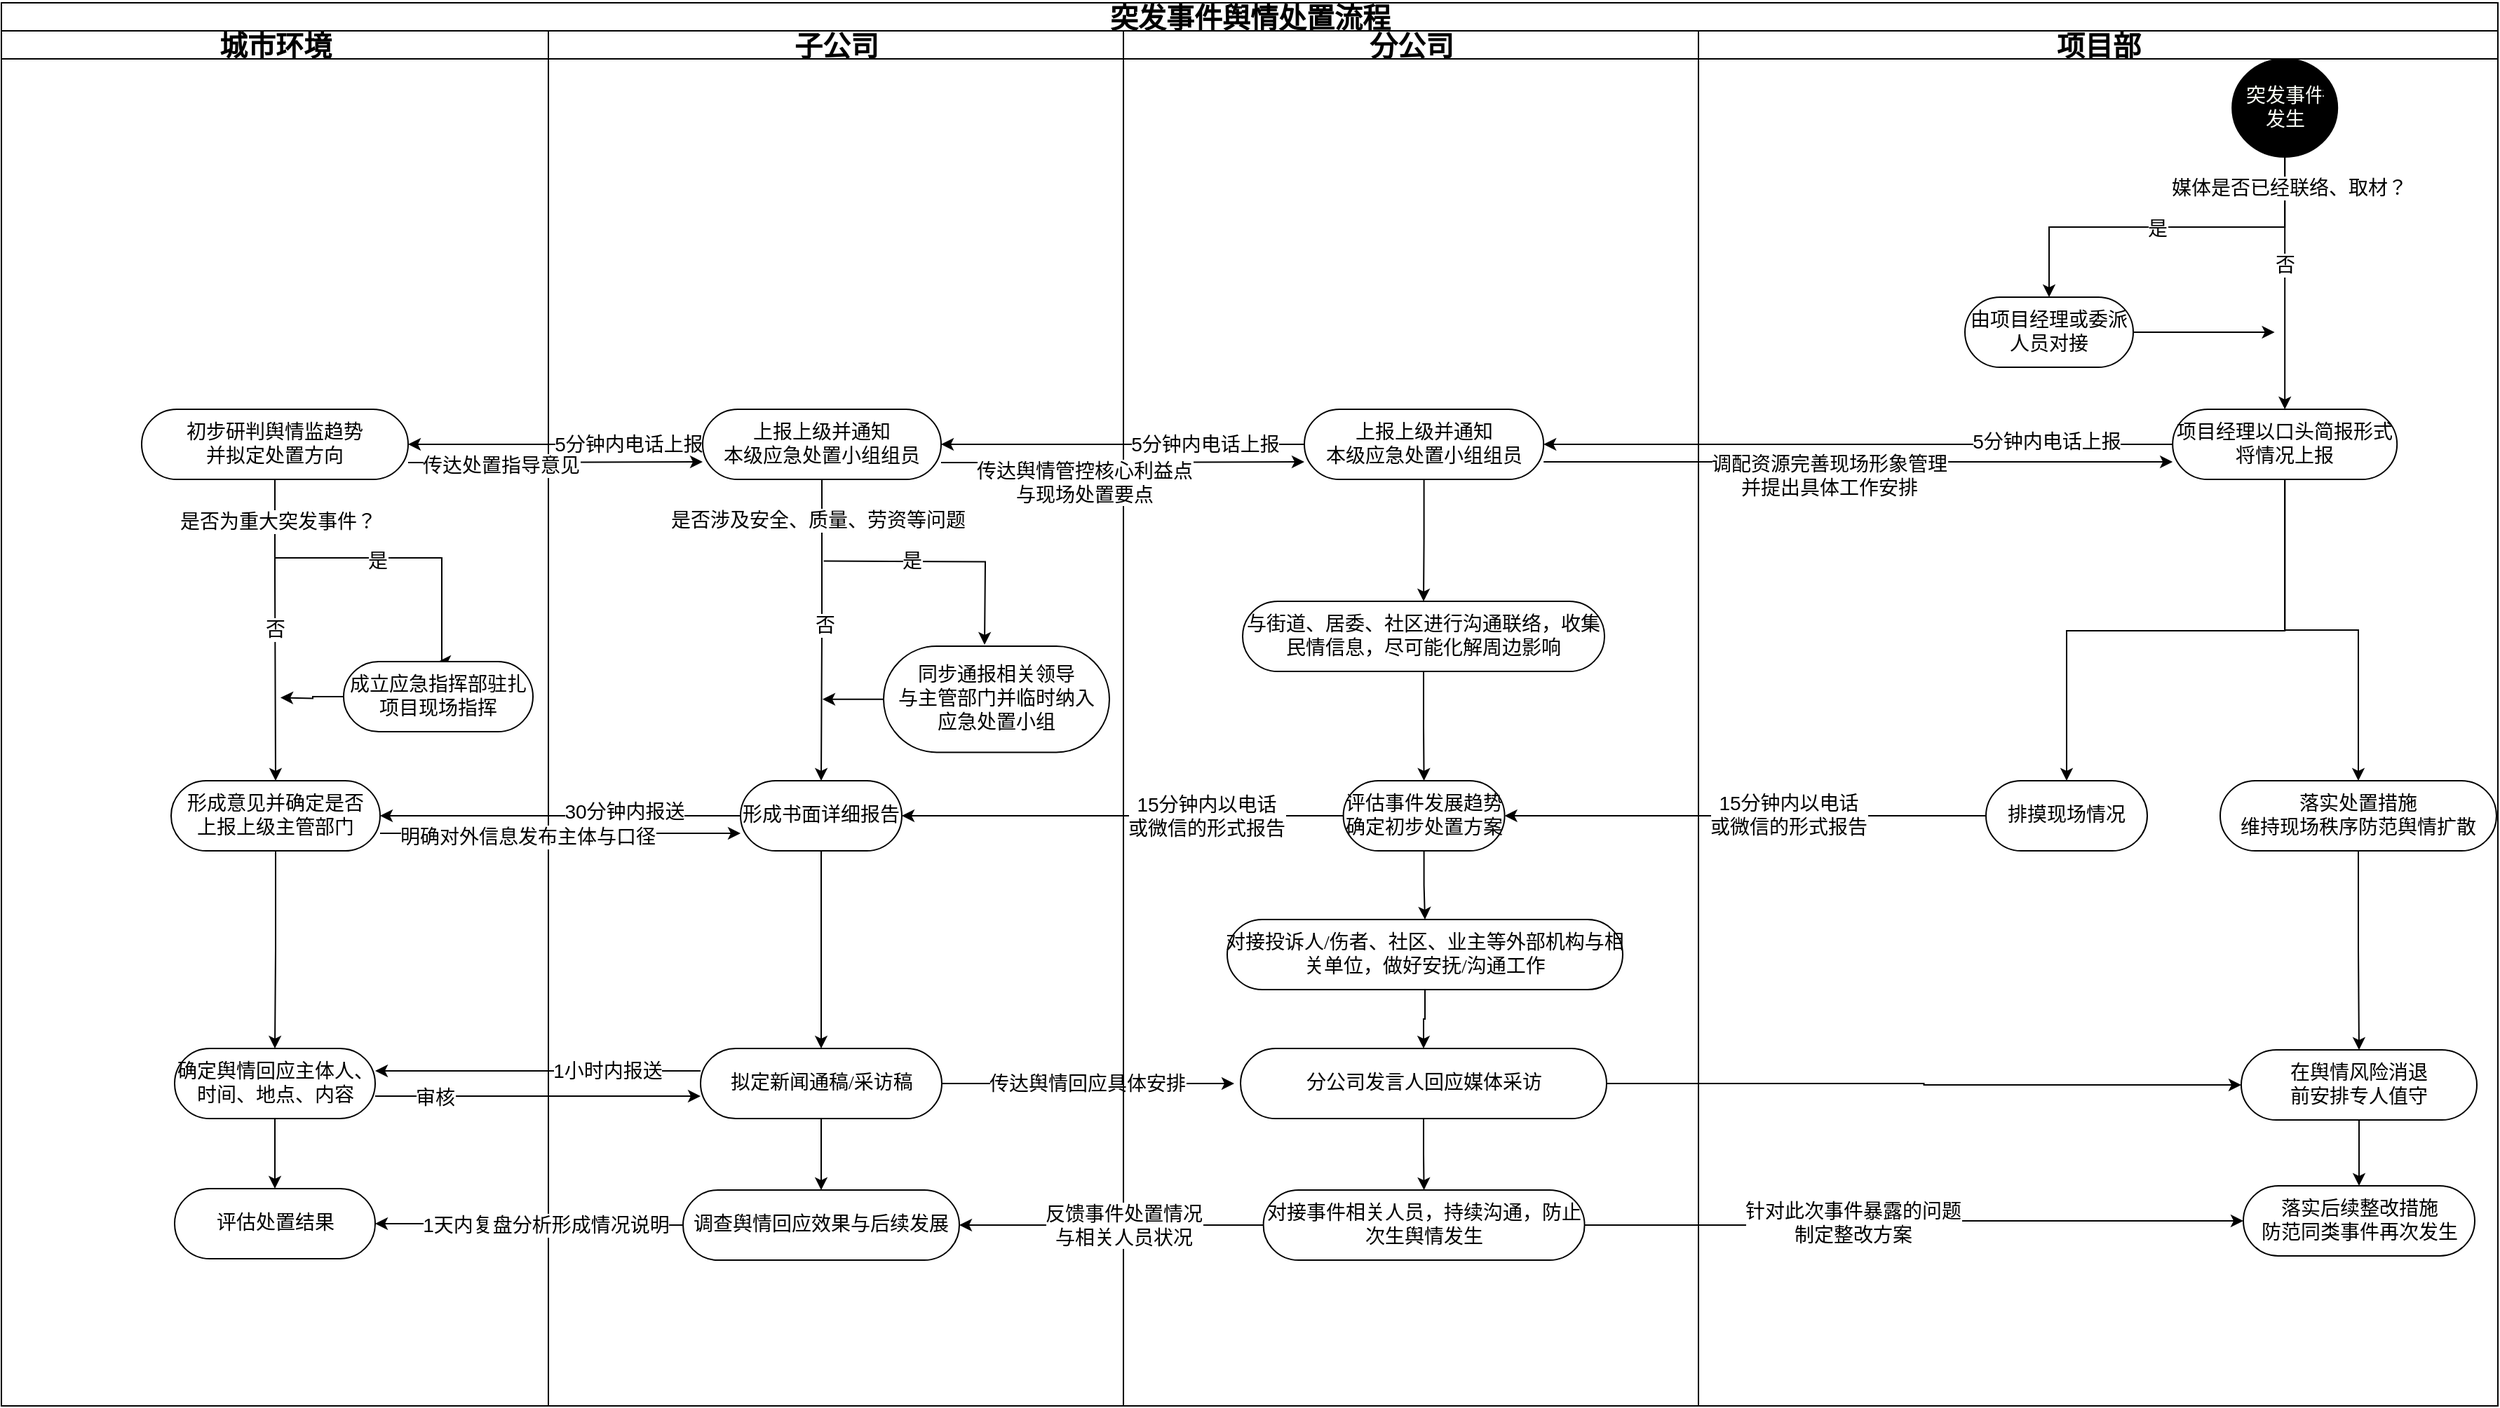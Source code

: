 <mxfile version="21.6.7" type="github">
  <diagram name="Page-1" id="0783ab3e-0a74-02c8-0abd-f7b4e66b4bec">
    <mxGraphModel dx="2403" dy="2377" grid="0" gridSize="10" guides="1" tooltips="1" connect="1" arrows="1" fold="1" page="1" pageScale="1" pageWidth="850" pageHeight="1100" background="none" math="0" shadow="0">
      <root>
        <mxCell id="0" />
        <mxCell id="1" parent="0" />
        <mxCell id="1c1d494c118603dd-1" value="突发事件舆情处置流程" style="swimlane;html=1;childLayout=stackLayout;startSize=20;rounded=0;shadow=0;comic=0;labelBackgroundColor=none;strokeWidth=1;fontFamily=Verdana;fontSize=20;align=center;spacingTop=0;spacingBottom=0;" parent="1" vertex="1">
          <mxGeometry x="54" y="-25" width="1780" height="1001" as="geometry" />
        </mxCell>
        <mxCell id="oOQ63VLb-OkWk4r61rTC-32" style="edgeStyle=orthogonalEdgeStyle;rounded=0;orthogonalLoop=1;jettySize=auto;html=1;entryX=1;entryY=0.5;entryDx=0;entryDy=0;fontSize=14;spacing=0;" parent="1c1d494c118603dd-1" source="oOQ63VLb-OkWk4r61rTC-26" target="oOQ63VLb-OkWk4r61rTC-29" edge="1">
          <mxGeometry relative="1" as="geometry" />
        </mxCell>
        <mxCell id="oOQ63VLb-OkWk4r61rTC-48" value="5分钟内电话上报" style="edgeLabel;html=1;align=center;verticalAlign=middle;resizable=0;points=[];fontSize=14;spacing=0;" parent="oOQ63VLb-OkWk4r61rTC-32" vertex="1" connectable="0">
          <mxGeometry x="-0.356" y="1" relative="1" as="geometry">
            <mxPoint x="54" y="-3" as="offset" />
          </mxGeometry>
        </mxCell>
        <mxCell id="oOQ63VLb-OkWk4r61rTC-34" style="edgeStyle=orthogonalEdgeStyle;rounded=0;orthogonalLoop=1;jettySize=auto;html=1;exitX=0;exitY=0.5;exitDx=0;exitDy=0;entryX=1;entryY=0.5;entryDx=0;entryDy=0;fontSize=14;spacing=0;" parent="1c1d494c118603dd-1" source="oOQ63VLb-OkWk4r61rTC-30" target="oOQ63VLb-OkWk4r61rTC-31" edge="1">
          <mxGeometry relative="1" as="geometry" />
        </mxCell>
        <mxCell id="oOQ63VLb-OkWk4r61rTC-50" value="5分钟内电话上报" style="edgeLabel;html=1;align=center;verticalAlign=middle;resizable=0;points=[];fontSize=14;spacing=0;" parent="oOQ63VLb-OkWk4r61rTC-34" vertex="1" connectable="0">
          <mxGeometry x="-0.195" relative="1" as="geometry">
            <mxPoint x="31" as="offset" />
          </mxGeometry>
        </mxCell>
        <mxCell id="Tv2FIY8ql31G6wODKrf9-86" value="" style="edgeStyle=orthogonalEdgeStyle;rounded=0;orthogonalLoop=1;jettySize=auto;html=1;fontSize=14;spacing=0;" edge="1" parent="1c1d494c118603dd-1" source="oOQ63VLb-OkWk4r61rTC-29" target="oOQ63VLb-OkWk4r61rTC-30">
          <mxGeometry relative="1" as="geometry" />
        </mxCell>
        <mxCell id="Tv2FIY8ql31G6wODKrf9-89" value="5分钟内电话上报" style="edgeLabel;html=1;align=center;verticalAlign=middle;resizable=0;points=[];fontSize=14;" vertex="1" connectable="0" parent="Tv2FIY8ql31G6wODKrf9-86">
          <mxGeometry x="-0.222" y="-1" relative="1" as="geometry">
            <mxPoint x="30" y="1" as="offset" />
          </mxGeometry>
        </mxCell>
        <mxCell id="Tv2FIY8ql31G6wODKrf9-76" style="edgeStyle=orthogonalEdgeStyle;rounded=0;orthogonalLoop=1;jettySize=auto;html=1;entryX=1;entryY=0.5;entryDx=0;entryDy=0;fontSize=14;spacing=0;" edge="1" parent="1c1d494c118603dd-1" source="Tv2FIY8ql31G6wODKrf9-25" target="oOQ63VLb-OkWk4r61rTC-38">
          <mxGeometry relative="1" as="geometry" />
        </mxCell>
        <mxCell id="Tv2FIY8ql31G6wODKrf9-121" value="15分钟内以电话&lt;br style=&quot;border-color: var(--border-color); font-size: 14px;&quot;&gt;&lt;span style=&quot;border-color: var(--border-color); font-size: 14px;&quot;&gt;或微信的形式报告&lt;/span&gt;" style="edgeLabel;html=1;align=center;verticalAlign=middle;resizable=0;points=[];labelBackgroundColor=#FFFFFF;fontSize=14;" vertex="1" connectable="0" parent="Tv2FIY8ql31G6wODKrf9-76">
          <mxGeometry x="-0.142" y="-1" relative="1" as="geometry">
            <mxPoint x="37" y="1" as="offset" />
          </mxGeometry>
        </mxCell>
        <mxCell id="Tv2FIY8ql31G6wODKrf9-27" style="edgeStyle=orthogonalEdgeStyle;rounded=0;orthogonalLoop=1;jettySize=auto;html=1;entryX=1;entryY=0.5;entryDx=0;entryDy=0;fontSize=14;spacing=0;" edge="1" parent="1c1d494c118603dd-1" source="oOQ63VLb-OkWk4r61rTC-43" target="Tv2FIY8ql31G6wODKrf9-25">
          <mxGeometry relative="1" as="geometry" />
        </mxCell>
        <mxCell id="Tv2FIY8ql31G6wODKrf9-75" value="15分钟内以电话&lt;br style=&quot;font-size: 14px;&quot;&gt;或微信的形式报告" style="edgeLabel;html=1;align=center;verticalAlign=middle;resizable=0;points=[];fontSize=14;spacing=0;" vertex="1" connectable="0" parent="Tv2FIY8ql31G6wODKrf9-27">
          <mxGeometry x="-0.176" y="-1" relative="1" as="geometry">
            <mxPoint as="offset" />
          </mxGeometry>
        </mxCell>
        <mxCell id="Tv2FIY8ql31G6wODKrf9-114" value="" style="edgeStyle=orthogonalEdgeStyle;rounded=0;orthogonalLoop=1;jettySize=auto;html=1;fontSize=14;" edge="1" parent="1c1d494c118603dd-1" source="oOQ63VLb-OkWk4r61rTC-38" target="Tv2FIY8ql31G6wODKrf9-28">
          <mxGeometry relative="1" as="geometry">
            <mxPoint x="619.5" y="610.0" as="targetPoint" />
            <mxPoint x="957.5" y="610" as="sourcePoint" />
          </mxGeometry>
        </mxCell>
        <mxCell id="Tv2FIY8ql31G6wODKrf9-115" value="30分钟内报送" style="edgeLabel;html=1;align=center;verticalAlign=middle;resizable=0;points=[];fontSize=14;" vertex="1" connectable="0" parent="Tv2FIY8ql31G6wODKrf9-114">
          <mxGeometry x="-0.363" relative="1" as="geometry">
            <mxPoint x="-1" y="-3" as="offset" />
          </mxGeometry>
        </mxCell>
        <mxCell id="1c1d494c118603dd-2" value="城市环境" style="swimlane;html=1;startSize=20;fontSize=20;" parent="1c1d494c118603dd-1" vertex="1">
          <mxGeometry y="20" width="390" height="981" as="geometry" />
        </mxCell>
        <mxCell id="Tv2FIY8ql31G6wODKrf9-284" style="edgeStyle=orthogonalEdgeStyle;rounded=0;orthogonalLoop=1;jettySize=auto;html=1;exitX=0.5;exitY=1;exitDx=0;exitDy=0;entryX=0.5;entryY=0;entryDx=0;entryDy=0;fontSize=14;" edge="1" parent="1c1d494c118603dd-2" source="oOQ63VLb-OkWk4r61rTC-31" target="oOQ63VLb-OkWk4r61rTC-35">
          <mxGeometry relative="1" as="geometry">
            <Array as="points">
              <mxPoint x="195" y="376" />
              <mxPoint x="314" y="376" />
            </Array>
          </mxGeometry>
        </mxCell>
        <mxCell id="Tv2FIY8ql31G6wODKrf9-285" value="是" style="edgeLabel;html=1;align=center;verticalAlign=middle;resizable=0;points=[];fontSize=14;" vertex="1" connectable="0" parent="Tv2FIY8ql31G6wODKrf9-284">
          <mxGeometry x="0.016" y="-2" relative="1" as="geometry">
            <mxPoint x="1" as="offset" />
          </mxGeometry>
        </mxCell>
        <mxCell id="oOQ63VLb-OkWk4r61rTC-31" value="初步研判舆情监趋势&lt;br style=&quot;font-size: 14px;&quot;&gt;并拟定处置方向" style="rounded=1;whiteSpace=wrap;html=1;shadow=0;comic=0;labelBackgroundColor=none;strokeWidth=1;fontFamily=Verdana;fontSize=14;align=center;arcSize=50;spacing=0;" parent="1c1d494c118603dd-2" vertex="1">
          <mxGeometry x="100" y="270" width="190" height="50" as="geometry" />
        </mxCell>
        <mxCell id="Tv2FIY8ql31G6wODKrf9-290" style="edgeStyle=orthogonalEdgeStyle;rounded=0;orthogonalLoop=1;jettySize=auto;html=1;exitX=0;exitY=0.5;exitDx=0;exitDy=0;" edge="1" parent="1c1d494c118603dd-2" source="oOQ63VLb-OkWk4r61rTC-35">
          <mxGeometry relative="1" as="geometry">
            <mxPoint x="199.0" y="475.692" as="targetPoint" />
          </mxGeometry>
        </mxCell>
        <mxCell id="oOQ63VLb-OkWk4r61rTC-35" value="成立应急指挥部驻扎项目现场指挥" style="rounded=1;whiteSpace=wrap;html=1;shadow=0;comic=0;labelBackgroundColor=none;strokeWidth=1;fontFamily=Verdana;fontSize=14;align=center;arcSize=50;spacing=0;" parent="1c1d494c118603dd-2" vertex="1">
          <mxGeometry x="244" y="450" width="135" height="50" as="geometry" />
        </mxCell>
        <mxCell id="Tv2FIY8ql31G6wODKrf9-157" style="edgeStyle=orthogonalEdgeStyle;rounded=0;orthogonalLoop=1;jettySize=auto;html=1;exitX=0.5;exitY=1;exitDx=0;exitDy=0;entryX=0.5;entryY=0;entryDx=0;entryDy=0;fontSize=14;" edge="1" parent="1c1d494c118603dd-2" source="Tv2FIY8ql31G6wODKrf9-28" target="Tv2FIY8ql31G6wODKrf9-156">
          <mxGeometry relative="1" as="geometry" />
        </mxCell>
        <mxCell id="Tv2FIY8ql31G6wODKrf9-28" value="形成意见并确定是否&lt;br style=&quot;border-color: var(--border-color); font-size: 14px;&quot;&gt;上报上级主管部门" style="rounded=1;whiteSpace=wrap;html=1;shadow=0;comic=0;labelBackgroundColor=none;strokeWidth=1;fontFamily=Verdana;fontSize=14;align=center;arcSize=50;spacing=0;" vertex="1" parent="1c1d494c118603dd-2">
          <mxGeometry x="121" y="535" width="149" height="50" as="geometry" />
        </mxCell>
        <mxCell id="oOQ63VLb-OkWk4r61rTC-53" style="edgeStyle=orthogonalEdgeStyle;rounded=0;orthogonalLoop=1;jettySize=auto;html=1;entryX=0.5;entryY=0;entryDx=0;entryDy=0;fontSize=14;spacing=0;exitX=0.5;exitY=1;exitDx=0;exitDy=0;" parent="1c1d494c118603dd-2" source="oOQ63VLb-OkWk4r61rTC-31" target="Tv2FIY8ql31G6wODKrf9-28" edge="1">
          <mxGeometry relative="1" as="geometry">
            <mxPoint x="125" y="667" as="targetPoint" />
            <Array as="points">
              <mxPoint x="195" y="390" />
              <mxPoint x="195" y="390" />
            </Array>
          </mxGeometry>
        </mxCell>
        <mxCell id="oOQ63VLb-OkWk4r61rTC-54" value="是否为重大突发事件？" style="edgeLabel;html=1;align=center;verticalAlign=middle;resizable=0;points=[];fontSize=14;spacing=0;" parent="oOQ63VLb-OkWk4r61rTC-53" vertex="1" connectable="0">
          <mxGeometry x="-0.778" y="2" relative="1" as="geometry">
            <mxPoint y="6" as="offset" />
          </mxGeometry>
        </mxCell>
        <mxCell id="oOQ63VLb-OkWk4r61rTC-56" value="否" style="edgeLabel;html=1;align=center;verticalAlign=middle;resizable=0;points=[];fontSize=14;spacing=0;" parent="oOQ63VLb-OkWk4r61rTC-53" vertex="1" connectable="0">
          <mxGeometry x="0.18" y="1" relative="1" as="geometry">
            <mxPoint x="-2" y="-20" as="offset" />
          </mxGeometry>
        </mxCell>
        <mxCell id="Tv2FIY8ql31G6wODKrf9-179" style="edgeStyle=orthogonalEdgeStyle;rounded=0;orthogonalLoop=1;jettySize=auto;html=1;entryX=0.5;entryY=0;entryDx=0;entryDy=0;fontSize=14;" edge="1" parent="1c1d494c118603dd-2" source="Tv2FIY8ql31G6wODKrf9-156" target="Tv2FIY8ql31G6wODKrf9-178">
          <mxGeometry relative="1" as="geometry" />
        </mxCell>
        <mxCell id="Tv2FIY8ql31G6wODKrf9-156" value="确定舆情回应主体人、时间、地点、内容" style="rounded=1;whiteSpace=wrap;html=1;shadow=0;comic=0;labelBackgroundColor=none;strokeWidth=1;fontFamily=Verdana;fontSize=14;align=center;arcSize=50;spacing=0;" vertex="1" parent="1c1d494c118603dd-2">
          <mxGeometry x="123.5" y="726" width="143" height="50" as="geometry" />
        </mxCell>
        <mxCell id="Tv2FIY8ql31G6wODKrf9-178" value="评估处置结果" style="rounded=1;whiteSpace=wrap;html=1;shadow=0;comic=0;labelBackgroundColor=none;strokeWidth=1;fontFamily=Verdana;fontSize=14;align=center;arcSize=50;spacing=0;" vertex="1" parent="1c1d494c118603dd-2">
          <mxGeometry x="123.5" y="826" width="143" height="50" as="geometry" />
        </mxCell>
        <mxCell id="1c1d494c118603dd-3" value="子公司" style="swimlane;html=1;startSize=20;fontSize=20;" parent="1c1d494c118603dd-1" vertex="1">
          <mxGeometry x="390" y="20" width="410" height="981" as="geometry" />
        </mxCell>
        <mxCell id="Tv2FIY8ql31G6wODKrf9-10" style="edgeStyle=orthogonalEdgeStyle;rounded=0;orthogonalLoop=1;jettySize=auto;html=1;entryX=0.5;entryY=0;entryDx=0;entryDy=0;fontSize=14;spacing=0;" edge="1" parent="1c1d494c118603dd-3" source="oOQ63VLb-OkWk4r61rTC-30" target="oOQ63VLb-OkWk4r61rTC-38">
          <mxGeometry relative="1" as="geometry" />
        </mxCell>
        <mxCell id="Tv2FIY8ql31G6wODKrf9-92" value="是否涉及安全、质量、劳资等问题" style="edgeLabel;html=1;align=center;verticalAlign=middle;resizable=0;points=[];fontSize=14;" vertex="1" connectable="0" parent="Tv2FIY8ql31G6wODKrf9-10">
          <mxGeometry x="-0.731" y="-3" relative="1" as="geometry">
            <mxPoint as="offset" />
          </mxGeometry>
        </mxCell>
        <mxCell id="Tv2FIY8ql31G6wODKrf9-94" value="否" style="edgeLabel;html=1;align=center;verticalAlign=middle;resizable=0;points=[];fontSize=14;" vertex="1" connectable="0" parent="Tv2FIY8ql31G6wODKrf9-10">
          <mxGeometry x="0.233" relative="1" as="geometry">
            <mxPoint x="2" y="-29" as="offset" />
          </mxGeometry>
        </mxCell>
        <mxCell id="Tv2FIY8ql31G6wODKrf9-91" style="edgeStyle=orthogonalEdgeStyle;rounded=0;orthogonalLoop=1;jettySize=auto;html=1;fontSize=14;" edge="1" parent="1c1d494c118603dd-3">
          <mxGeometry relative="1" as="geometry">
            <mxPoint x="196.27" y="378.28" as="sourcePoint" />
            <mxPoint x="311" y="438" as="targetPoint" />
          </mxGeometry>
        </mxCell>
        <mxCell id="Tv2FIY8ql31G6wODKrf9-93" value="是" style="edgeLabel;html=1;align=center;verticalAlign=middle;resizable=0;points=[];fontSize=14;" vertex="1" connectable="0" parent="Tv2FIY8ql31G6wODKrf9-91">
          <mxGeometry x="-0.291" y="1" relative="1" as="geometry">
            <mxPoint as="offset" />
          </mxGeometry>
        </mxCell>
        <mxCell id="oOQ63VLb-OkWk4r61rTC-30" value="上报上级并通知&lt;br style=&quot;border-color: var(--border-color); font-size: 14px;&quot;&gt;本级应急处置小组组员" style="rounded=1;whiteSpace=wrap;html=1;shadow=0;comic=0;labelBackgroundColor=none;strokeWidth=1;fontFamily=Verdana;fontSize=14;align=center;arcSize=50;spacing=0;" parent="1c1d494c118603dd-3" vertex="1">
          <mxGeometry x="110" y="270" width="170" height="50" as="geometry" />
        </mxCell>
        <mxCell id="Tv2FIY8ql31G6wODKrf9-103" style="edgeStyle=orthogonalEdgeStyle;rounded=0;orthogonalLoop=1;jettySize=auto;html=1;fontSize=14;" edge="1" parent="1c1d494c118603dd-3" source="oOQ63VLb-OkWk4r61rTC-38" target="Tv2FIY8ql31G6wODKrf9-101">
          <mxGeometry relative="1" as="geometry" />
        </mxCell>
        <mxCell id="oOQ63VLb-OkWk4r61rTC-38" value="形成书面详细报告" style="rounded=1;whiteSpace=wrap;html=1;shadow=0;comic=0;labelBackgroundColor=none;strokeWidth=1;fontFamily=Verdana;fontSize=14;align=center;arcSize=50;spacing=0;" parent="1c1d494c118603dd-3" vertex="1">
          <mxGeometry x="137" y="535" width="115" height="50" as="geometry" />
        </mxCell>
        <mxCell id="Tv2FIY8ql31G6wODKrf9-289" style="edgeStyle=orthogonalEdgeStyle;rounded=0;orthogonalLoop=1;jettySize=auto;html=1;" edge="1" parent="1c1d494c118603dd-3" source="Tv2FIY8ql31G6wODKrf9-85">
          <mxGeometry relative="1" as="geometry">
            <mxPoint x="195.462" y="476.86" as="targetPoint" />
          </mxGeometry>
        </mxCell>
        <mxCell id="Tv2FIY8ql31G6wODKrf9-85" value="同步通报相关领导&lt;br&gt;与主管部门并临时纳入&lt;br&gt;应急处置小组" style="rounded=1;whiteSpace=wrap;html=1;shadow=0;comic=0;labelBackgroundColor=none;strokeWidth=1;fontFamily=Verdana;fontSize=14;align=center;arcSize=50;spacing=0;" vertex="1" parent="1c1d494c118603dd-3">
          <mxGeometry x="239" y="439" width="161" height="75.72" as="geometry" />
        </mxCell>
        <mxCell id="Tv2FIY8ql31G6wODKrf9-154" style="edgeStyle=orthogonalEdgeStyle;rounded=0;orthogonalLoop=1;jettySize=auto;html=1;fontSize=14;" edge="1" parent="1c1d494c118603dd-3" source="Tv2FIY8ql31G6wODKrf9-101">
          <mxGeometry relative="1" as="geometry">
            <mxPoint x="489" y="751" as="targetPoint" />
          </mxGeometry>
        </mxCell>
        <mxCell id="Tv2FIY8ql31G6wODKrf9-166" value="传达舆情回应具体安排" style="edgeLabel;html=1;align=center;verticalAlign=middle;resizable=0;points=[];fontSize=14;" vertex="1" connectable="0" parent="Tv2FIY8ql31G6wODKrf9-154">
          <mxGeometry x="-0.302" y="-3" relative="1" as="geometry">
            <mxPoint x="30" y="-3" as="offset" />
          </mxGeometry>
        </mxCell>
        <mxCell id="Tv2FIY8ql31G6wODKrf9-177" style="edgeStyle=orthogonalEdgeStyle;rounded=0;orthogonalLoop=1;jettySize=auto;html=1;exitX=0.5;exitY=1;exitDx=0;exitDy=0;entryX=0.5;entryY=0;entryDx=0;entryDy=0;fontSize=14;" edge="1" parent="1c1d494c118603dd-3" source="Tv2FIY8ql31G6wODKrf9-101" target="Tv2FIY8ql31G6wODKrf9-172">
          <mxGeometry relative="1" as="geometry" />
        </mxCell>
        <mxCell id="Tv2FIY8ql31G6wODKrf9-101" value="拟定新闻通稿/采访稿" style="rounded=1;whiteSpace=wrap;html=1;shadow=0;comic=0;labelBackgroundColor=none;strokeWidth=1;fontFamily=Verdana;fontSize=14;align=center;arcSize=50;spacing=0;" vertex="1" parent="1c1d494c118603dd-3">
          <mxGeometry x="108.5" y="726" width="172" height="50" as="geometry" />
        </mxCell>
        <mxCell id="Tv2FIY8ql31G6wODKrf9-159" style="edgeStyle=orthogonalEdgeStyle;rounded=0;orthogonalLoop=1;jettySize=auto;html=1;exitX=0;exitY=0.75;exitDx=0;exitDy=0;entryX=1;entryY=0.75;entryDx=0;entryDy=0;fontSize=14;" edge="1" parent="1c1d494c118603dd-3">
          <mxGeometry relative="1" as="geometry">
            <mxPoint x="108.5" y="742" as="sourcePoint" />
            <mxPoint x="-123.5" y="742" as="targetPoint" />
          </mxGeometry>
        </mxCell>
        <mxCell id="Tv2FIY8ql31G6wODKrf9-160" value="1小时内报送" style="edgeLabel;html=1;align=center;verticalAlign=middle;resizable=0;points=[];fontSize=14;" vertex="1" connectable="0" parent="Tv2FIY8ql31G6wODKrf9-159">
          <mxGeometry x="0.136" y="1" relative="1" as="geometry">
            <mxPoint x="65" y="-1" as="offset" />
          </mxGeometry>
        </mxCell>
        <mxCell id="Tv2FIY8ql31G6wODKrf9-164" style="edgeStyle=orthogonalEdgeStyle;rounded=0;orthogonalLoop=1;jettySize=auto;html=1;exitX=1;exitY=0.5;exitDx=0;exitDy=0;entryX=0;entryY=0.5;entryDx=0;entryDy=0;fontSize=14;" edge="1" parent="1c1d494c118603dd-3">
          <mxGeometry relative="1" as="geometry">
            <mxPoint x="-123.5" y="760" as="sourcePoint" />
            <mxPoint x="108.5" y="760" as="targetPoint" />
          </mxGeometry>
        </mxCell>
        <mxCell id="Tv2FIY8ql31G6wODKrf9-165" value="审核" style="edgeLabel;html=1;align=center;verticalAlign=middle;resizable=0;points=[];fontSize=14;" vertex="1" connectable="0" parent="Tv2FIY8ql31G6wODKrf9-164">
          <mxGeometry x="0.233" y="-5" relative="1" as="geometry">
            <mxPoint x="-101" y="-4" as="offset" />
          </mxGeometry>
        </mxCell>
        <mxCell id="Tv2FIY8ql31G6wODKrf9-172" value="调查舆情回应效果与后续发展" style="rounded=1;whiteSpace=wrap;html=1;shadow=0;comic=0;labelBackgroundColor=none;strokeWidth=1;fontFamily=Verdana;fontSize=14;align=center;arcSize=50;spacing=0;" vertex="1" parent="1c1d494c118603dd-3">
          <mxGeometry x="96" y="827" width="197" height="50" as="geometry" />
        </mxCell>
        <mxCell id="1c1d494c118603dd-4" value="分公司" style="swimlane;html=1;startSize=20;fontSize=20;" parent="1c1d494c118603dd-1" vertex="1">
          <mxGeometry x="800" y="20" width="410" height="981" as="geometry">
            <mxRectangle x="500" y="20" width="40" height="970" as="alternateBounds" />
          </mxGeometry>
        </mxCell>
        <mxCell id="Tv2FIY8ql31G6wODKrf9-146" style="edgeStyle=orthogonalEdgeStyle;rounded=0;orthogonalLoop=1;jettySize=auto;html=1;entryX=0.5;entryY=0;entryDx=0;entryDy=0;fontSize=14;" edge="1" parent="1c1d494c118603dd-4" source="oOQ63VLb-OkWk4r61rTC-29" target="Tv2FIY8ql31G6wODKrf9-145">
          <mxGeometry relative="1" as="geometry" />
        </mxCell>
        <mxCell id="oOQ63VLb-OkWk4r61rTC-29" value="上报上级并通知&lt;br style=&quot;font-size: 14px;&quot;&gt;本级应急处置小组组员" style="rounded=1;whiteSpace=wrap;html=1;shadow=0;comic=0;labelBackgroundColor=none;strokeWidth=1;fontFamily=Verdana;fontSize=14;align=center;arcSize=50;spacing=0;" parent="1c1d494c118603dd-4" vertex="1">
          <mxGeometry x="129" y="270" width="170.59" height="50" as="geometry" />
        </mxCell>
        <mxCell id="Tv2FIY8ql31G6wODKrf9-106" style="edgeStyle=orthogonalEdgeStyle;rounded=0;orthogonalLoop=1;jettySize=auto;html=1;exitX=0.5;exitY=1;exitDx=0;exitDy=0;entryX=0.5;entryY=0;entryDx=0;entryDy=0;fontSize=14;" edge="1" parent="1c1d494c118603dd-4" source="Tv2FIY8ql31G6wODKrf9-25" target="Tv2FIY8ql31G6wODKrf9-104">
          <mxGeometry relative="1" as="geometry" />
        </mxCell>
        <mxCell id="Tv2FIY8ql31G6wODKrf9-25" value="评估事件发展趋势&lt;br style=&quot;border-color: var(--border-color); font-size: 14px;&quot;&gt;确定初步处置方案" style="rounded=1;whiteSpace=wrap;html=1;shadow=0;comic=0;labelBackgroundColor=none;strokeWidth=1;fontFamily=Verdana;fontSize=14;align=center;arcSize=50;spacing=0;" vertex="1" parent="1c1d494c118603dd-4">
          <mxGeometry x="156.8" y="535" width="115" height="50" as="geometry" />
        </mxCell>
        <mxCell id="Tv2FIY8ql31G6wODKrf9-169" style="edgeStyle=orthogonalEdgeStyle;rounded=0;orthogonalLoop=1;jettySize=auto;html=1;entryX=0.5;entryY=0;entryDx=0;entryDy=0;fontSize=14;" edge="1" parent="1c1d494c118603dd-4" source="Tv2FIY8ql31G6wODKrf9-104" target="Tv2FIY8ql31G6wODKrf9-167">
          <mxGeometry relative="1" as="geometry" />
        </mxCell>
        <mxCell id="Tv2FIY8ql31G6wODKrf9-104" value="对接投诉人/伤者、社区、业主等外部机构与相关单位，做好安抚/沟通工作" style="rounded=1;whiteSpace=wrap;html=1;shadow=0;comic=0;labelBackgroundColor=none;strokeWidth=1;fontFamily=Verdana;fontSize=14;align=center;arcSize=50;spacing=0;" vertex="1" parent="1c1d494c118603dd-4">
          <mxGeometry x="74" y="634" width="282" height="50" as="geometry" />
        </mxCell>
        <mxCell id="Tv2FIY8ql31G6wODKrf9-144" style="edgeStyle=orthogonalEdgeStyle;rounded=0;orthogonalLoop=1;jettySize=auto;html=1;entryX=0.5;entryY=0;entryDx=0;entryDy=0;exitX=0.5;exitY=1;exitDx=0;exitDy=0;fontSize=14;" edge="1" parent="1c1d494c118603dd-4" source="Tv2FIY8ql31G6wODKrf9-145" target="Tv2FIY8ql31G6wODKrf9-25">
          <mxGeometry relative="1" as="geometry">
            <mxPoint x="303.429" y="454" as="sourcePoint" />
          </mxGeometry>
        </mxCell>
        <mxCell id="Tv2FIY8ql31G6wODKrf9-145" value="与街道、居委、社区进行沟通联络，收集民情信息，尽可能化解周边影响" style="rounded=1;whiteSpace=wrap;html=1;shadow=0;comic=0;labelBackgroundColor=none;strokeWidth=1;fontFamily=Verdana;fontSize=14;align=center;arcSize=50;spacing=0;" vertex="1" parent="1c1d494c118603dd-4">
          <mxGeometry x="85" y="407" width="258" height="50" as="geometry" />
        </mxCell>
        <mxCell id="Tv2FIY8ql31G6wODKrf9-270" style="edgeStyle=orthogonalEdgeStyle;rounded=0;orthogonalLoop=1;jettySize=auto;html=1;entryX=0.5;entryY=0;entryDx=0;entryDy=0;fontSize=14;" edge="1" parent="1c1d494c118603dd-4" source="Tv2FIY8ql31G6wODKrf9-167" target="Tv2FIY8ql31G6wODKrf9-269">
          <mxGeometry relative="1" as="geometry" />
        </mxCell>
        <mxCell id="Tv2FIY8ql31G6wODKrf9-167" value="分公司发言人回应媒体采访" style="rounded=1;whiteSpace=wrap;html=1;shadow=0;comic=0;labelBackgroundColor=none;strokeWidth=1;fontFamily=Verdana;fontSize=14;align=center;arcSize=50;spacing=0;" vertex="1" parent="1c1d494c118603dd-4">
          <mxGeometry x="83.5" y="726" width="261" height="50" as="geometry" />
        </mxCell>
        <mxCell id="Tv2FIY8ql31G6wODKrf9-269" value="对接事件相关人员，持续沟通，防止次生舆情发生" style="rounded=1;whiteSpace=wrap;html=1;shadow=0;comic=0;labelBackgroundColor=none;strokeWidth=1;fontFamily=Verdana;fontSize=14;align=center;arcSize=50;spacing=0;" vertex="1" parent="1c1d494c118603dd-4">
          <mxGeometry x="99.8" y="827" width="229" height="50" as="geometry" />
        </mxCell>
        <mxCell id="Tv2FIY8ql31G6wODKrf9-129" style="edgeStyle=orthogonalEdgeStyle;rounded=0;orthogonalLoop=1;jettySize=auto;html=1;entryX=0;entryY=0.75;entryDx=0;entryDy=0;fontSize=14;" edge="1" parent="1c1d494c118603dd-1" source="oOQ63VLb-OkWk4r61rTC-31" target="oOQ63VLb-OkWk4r61rTC-30">
          <mxGeometry relative="1" as="geometry">
            <Array as="points">
              <mxPoint x="343" y="328" />
              <mxPoint x="343" y="328" />
            </Array>
          </mxGeometry>
        </mxCell>
        <mxCell id="Tv2FIY8ql31G6wODKrf9-130" value="传达处置指导意见" style="edgeLabel;html=1;align=center;verticalAlign=middle;resizable=0;points=[];fontSize=14;" vertex="1" connectable="0" parent="Tv2FIY8ql31G6wODKrf9-129">
          <mxGeometry x="0.166" y="-4" relative="1" as="geometry">
            <mxPoint x="-57" y="-2" as="offset" />
          </mxGeometry>
        </mxCell>
        <mxCell id="Tv2FIY8ql31G6wODKrf9-135" style="edgeStyle=orthogonalEdgeStyle;rounded=0;orthogonalLoop=1;jettySize=auto;html=1;entryX=0;entryY=0.75;entryDx=0;entryDy=0;fontSize=14;" edge="1" parent="1c1d494c118603dd-1" source="oOQ63VLb-OkWk4r61rTC-30" target="oOQ63VLb-OkWk4r61rTC-29">
          <mxGeometry relative="1" as="geometry">
            <Array as="points">
              <mxPoint x="745" y="328" />
              <mxPoint x="745" y="328" />
            </Array>
          </mxGeometry>
        </mxCell>
        <mxCell id="Tv2FIY8ql31G6wODKrf9-138" value="传达舆情管控核心利益点&lt;br&gt;与现场处置要点" style="edgeLabel;html=1;align=center;verticalAlign=middle;resizable=0;points=[];fontSize=14;" vertex="1" connectable="0" parent="Tv2FIY8ql31G6wODKrf9-135">
          <mxGeometry x="-0.536" y="2" relative="1" as="geometry">
            <mxPoint x="42" y="16" as="offset" />
          </mxGeometry>
        </mxCell>
        <mxCell id="Tv2FIY8ql31G6wODKrf9-139" style="edgeStyle=orthogonalEdgeStyle;rounded=0;orthogonalLoop=1;jettySize=auto;html=1;exitX=1;exitY=0.75;exitDx=0;exitDy=0;entryX=0;entryY=0.75;entryDx=0;entryDy=0;fontSize=14;" edge="1" parent="1c1d494c118603dd-1" source="oOQ63VLb-OkWk4r61rTC-29" target="oOQ63VLb-OkWk4r61rTC-26">
          <mxGeometry relative="1" as="geometry" />
        </mxCell>
        <mxCell id="Tv2FIY8ql31G6wODKrf9-140" value="调配资源完善现场形象管理&lt;br&gt;并提出具体工作安排" style="edgeLabel;html=1;align=center;verticalAlign=middle;resizable=0;points=[];fontSize=14;" vertex="1" connectable="0" parent="Tv2FIY8ql31G6wODKrf9-139">
          <mxGeometry x="-0.392" y="-3" relative="1" as="geometry">
            <mxPoint x="67" y="6" as="offset" />
          </mxGeometry>
        </mxCell>
        <mxCell id="Tv2FIY8ql31G6wODKrf9-161" style="edgeStyle=orthogonalEdgeStyle;rounded=0;orthogonalLoop=1;jettySize=auto;html=1;exitX=1;exitY=0.75;exitDx=0;exitDy=0;entryX=0;entryY=0.75;entryDx=0;entryDy=0;fontSize=14;" edge="1" parent="1c1d494c118603dd-1" source="Tv2FIY8ql31G6wODKrf9-28" target="oOQ63VLb-OkWk4r61rTC-38">
          <mxGeometry relative="1" as="geometry" />
        </mxCell>
        <mxCell id="Tv2FIY8ql31G6wODKrf9-163" value="明确对外信息发布主体与口径" style="edgeLabel;html=1;align=center;verticalAlign=middle;resizable=0;points=[];fontSize=14;" vertex="1" connectable="0" parent="Tv2FIY8ql31G6wODKrf9-161">
          <mxGeometry x="-0.297" y="-2" relative="1" as="geometry">
            <mxPoint x="14" as="offset" />
          </mxGeometry>
        </mxCell>
        <mxCell id="oOQ63VLb-OkWk4r61rTC-21" value="项目部" style="swimlane;html=1;startSize=20;fontSize=20;" parent="1c1d494c118603dd-1" vertex="1">
          <mxGeometry x="1210" y="20" width="570" height="981" as="geometry">
            <mxRectangle x="500" y="20" width="40" height="970" as="alternateBounds" />
          </mxGeometry>
        </mxCell>
        <mxCell id="oOQ63VLb-OkWk4r61rTC-28" style="edgeStyle=orthogonalEdgeStyle;rounded=0;orthogonalLoop=1;jettySize=auto;html=1;entryX=0.5;entryY=0;entryDx=0;entryDy=0;fontSize=14;spacing=0;" parent="oOQ63VLb-OkWk4r61rTC-21" source="60571a20871a0731-4" target="oOQ63VLb-OkWk4r61rTC-26" edge="1">
          <mxGeometry relative="1" as="geometry" />
        </mxCell>
        <mxCell id="Tv2FIY8ql31G6wODKrf9-113" value="否" style="edgeLabel;html=1;align=center;verticalAlign=middle;resizable=0;points=[];fontSize=14;" vertex="1" connectable="0" parent="oOQ63VLb-OkWk4r61rTC-28">
          <mxGeometry x="-0.143" relative="1" as="geometry">
            <mxPoint as="offset" />
          </mxGeometry>
        </mxCell>
        <mxCell id="Tv2FIY8ql31G6wODKrf9-110" style="edgeStyle=orthogonalEdgeStyle;rounded=0;orthogonalLoop=1;jettySize=auto;html=1;entryX=0.5;entryY=0;entryDx=0;entryDy=0;fontSize=14;" edge="1" parent="oOQ63VLb-OkWk4r61rTC-21" source="60571a20871a0731-4" target="Tv2FIY8ql31G6wODKrf9-108">
          <mxGeometry relative="1" as="geometry">
            <Array as="points">
              <mxPoint x="418" y="140" />
              <mxPoint x="250" y="140" />
            </Array>
          </mxGeometry>
        </mxCell>
        <mxCell id="Tv2FIY8ql31G6wODKrf9-111" value="&lt;font style=&quot;font-size: 14px;&quot;&gt;媒体是否已经联络、取材？&lt;/font&gt;" style="edgeLabel;html=1;align=center;verticalAlign=middle;resizable=0;points=[];fontSize=14;" vertex="1" connectable="0" parent="Tv2FIY8ql31G6wODKrf9-110">
          <mxGeometry x="-0.84" y="3" relative="1" as="geometry">
            <mxPoint as="offset" />
          </mxGeometry>
        </mxCell>
        <mxCell id="Tv2FIY8ql31G6wODKrf9-112" value="是" style="edgeLabel;html=1;align=center;verticalAlign=middle;resizable=0;points=[];fontSize=14;" vertex="1" connectable="0" parent="Tv2FIY8ql31G6wODKrf9-110">
          <mxGeometry x="0.057" y="1" relative="1" as="geometry">
            <mxPoint as="offset" />
          </mxGeometry>
        </mxCell>
        <mxCell id="60571a20871a0731-4" value="&lt;font color=&quot;#fbfff7&quot; style=&quot;font-size: 14px;&quot;&gt;突发事件&lt;br style=&quot;font-size: 14px;&quot;&gt;发生&lt;/font&gt;" style="ellipse;whiteSpace=wrap;html=1;rounded=0;shadow=0;comic=0;labelBackgroundColor=none;strokeWidth=1;fillColor=#000000;fontFamily=Verdana;fontSize=14;align=center;spacing=0;" parent="oOQ63VLb-OkWk4r61rTC-21" vertex="1">
          <mxGeometry x="380.59" y="20" width="75" height="70" as="geometry" />
        </mxCell>
        <mxCell id="oOQ63VLb-OkWk4r61rTC-2" style="edgeStyle=orthogonalEdgeStyle;rounded=0;orthogonalLoop=1;jettySize=auto;html=1;exitX=1;exitY=0.5;exitDx=0;exitDy=0;entryX=1;entryY=0;entryDx=0;entryDy=0;fontSize=14;spacing=0;" parent="oOQ63VLb-OkWk4r61rTC-21" source="60571a20871a0731-4" target="60571a20871a0731-4" edge="1">
          <mxGeometry relative="1" as="geometry" />
        </mxCell>
        <mxCell id="Tv2FIY8ql31G6wODKrf9-20" style="edgeStyle=orthogonalEdgeStyle;rounded=0;orthogonalLoop=1;jettySize=auto;html=1;entryX=0.5;entryY=0;entryDx=0;entryDy=0;fontSize=14;spacing=0;" edge="1" parent="oOQ63VLb-OkWk4r61rTC-21" source="oOQ63VLb-OkWk4r61rTC-26" target="oOQ63VLb-OkWk4r61rTC-43">
          <mxGeometry relative="1" as="geometry">
            <Array as="points">
              <mxPoint x="418" y="428" />
              <mxPoint x="263" y="428" />
            </Array>
          </mxGeometry>
        </mxCell>
        <mxCell id="Tv2FIY8ql31G6wODKrf9-152" style="edgeStyle=orthogonalEdgeStyle;rounded=0;orthogonalLoop=1;jettySize=auto;html=1;exitX=0.5;exitY=1;exitDx=0;exitDy=0;entryX=0.5;entryY=0;entryDx=0;entryDy=0;fontSize=14;" edge="1" parent="oOQ63VLb-OkWk4r61rTC-21" source="oOQ63VLb-OkWk4r61rTC-26" target="Tv2FIY8ql31G6wODKrf9-151">
          <mxGeometry relative="1" as="geometry" />
        </mxCell>
        <mxCell id="oOQ63VLb-OkWk4r61rTC-26" value="项目经理以口头简报形式将情况上报" style="rounded=1;whiteSpace=wrap;html=1;shadow=0;comic=0;labelBackgroundColor=none;strokeWidth=1;fontFamily=Verdana;fontSize=14;align=center;arcSize=50;spacing=0;" parent="oOQ63VLb-OkWk4r61rTC-21" vertex="1">
          <mxGeometry x="338.09" y="270" width="160" height="50" as="geometry" />
        </mxCell>
        <mxCell id="oOQ63VLb-OkWk4r61rTC-43" value="排摸现场情况" style="rounded=1;whiteSpace=wrap;html=1;shadow=0;comic=0;labelBackgroundColor=none;strokeWidth=1;fontFamily=Verdana;fontSize=14;align=center;arcSize=50;spacing=0;" parent="oOQ63VLb-OkWk4r61rTC-21" vertex="1">
          <mxGeometry x="205" y="535" width="115" height="50" as="geometry" />
        </mxCell>
        <mxCell id="Tv2FIY8ql31G6wODKrf9-150" style="edgeStyle=orthogonalEdgeStyle;rounded=0;orthogonalLoop=1;jettySize=auto;html=1;fontSize=14;" edge="1" parent="oOQ63VLb-OkWk4r61rTC-21" source="Tv2FIY8ql31G6wODKrf9-108">
          <mxGeometry relative="1" as="geometry">
            <mxPoint x="410.8" y="215" as="targetPoint" />
          </mxGeometry>
        </mxCell>
        <mxCell id="Tv2FIY8ql31G6wODKrf9-108" value="由项目经理或委派人员对接" style="rounded=1;whiteSpace=wrap;html=1;shadow=0;comic=0;labelBackgroundColor=none;strokeWidth=1;fontFamily=Verdana;fontSize=14;align=center;arcSize=50;spacing=0;" vertex="1" parent="oOQ63VLb-OkWk4r61rTC-21">
          <mxGeometry x="190" y="190" width="120" height="50" as="geometry" />
        </mxCell>
        <mxCell id="Tv2FIY8ql31G6wODKrf9-171" style="edgeStyle=orthogonalEdgeStyle;rounded=0;orthogonalLoop=1;jettySize=auto;html=1;exitX=0.5;exitY=1;exitDx=0;exitDy=0;entryX=0.5;entryY=0;entryDx=0;entryDy=0;fontSize=14;" edge="1" parent="oOQ63VLb-OkWk4r61rTC-21" source="Tv2FIY8ql31G6wODKrf9-151" target="Tv2FIY8ql31G6wODKrf9-170">
          <mxGeometry relative="1" as="geometry" />
        </mxCell>
        <mxCell id="Tv2FIY8ql31G6wODKrf9-151" value="落实处置措施&lt;br&gt;维持现场秩序防范舆情扩散" style="rounded=1;whiteSpace=wrap;html=1;shadow=0;comic=0;labelBackgroundColor=none;strokeWidth=1;fontFamily=Verdana;fontSize=14;align=center;arcSize=50;spacing=0;" vertex="1" parent="oOQ63VLb-OkWk4r61rTC-21">
          <mxGeometry x="372" y="535" width="197" height="50" as="geometry" />
        </mxCell>
        <mxCell id="Tv2FIY8ql31G6wODKrf9-272" style="edgeStyle=orthogonalEdgeStyle;rounded=0;orthogonalLoop=1;jettySize=auto;html=1;exitX=0.5;exitY=1;exitDx=0;exitDy=0;entryX=0.5;entryY=0;entryDx=0;entryDy=0;fontSize=14;" edge="1" parent="oOQ63VLb-OkWk4r61rTC-21" source="Tv2FIY8ql31G6wODKrf9-170" target="Tv2FIY8ql31G6wODKrf9-271">
          <mxGeometry relative="1" as="geometry" />
        </mxCell>
        <mxCell id="Tv2FIY8ql31G6wODKrf9-170" value="在舆情风险消退&lt;br&gt;前安排专人值守" style="rounded=1;whiteSpace=wrap;html=1;shadow=0;comic=0;labelBackgroundColor=none;strokeWidth=1;fontFamily=Verdana;fontSize=14;align=center;arcSize=50;spacing=0;" vertex="1" parent="oOQ63VLb-OkWk4r61rTC-21">
          <mxGeometry x="387" y="727" width="168" height="50" as="geometry" />
        </mxCell>
        <mxCell id="Tv2FIY8ql31G6wODKrf9-271" value="落实后续整改措施&lt;br style=&quot;font-size: 14px;&quot;&gt;防范同类事件再次发生" style="rounded=1;whiteSpace=wrap;html=1;shadow=0;comic=0;labelBackgroundColor=none;strokeWidth=1;fontFamily=Verdana;fontSize=14;align=center;arcSize=50;spacing=0;" vertex="1" parent="oOQ63VLb-OkWk4r61rTC-21">
          <mxGeometry x="388.5" y="824" width="165" height="50" as="geometry" />
        </mxCell>
        <mxCell id="Tv2FIY8ql31G6wODKrf9-180" style="edgeStyle=orthogonalEdgeStyle;rounded=0;orthogonalLoop=1;jettySize=auto;html=1;fontSize=14;" edge="1" parent="1c1d494c118603dd-1" source="Tv2FIY8ql31G6wODKrf9-172" target="Tv2FIY8ql31G6wODKrf9-178">
          <mxGeometry relative="1" as="geometry" />
        </mxCell>
        <mxCell id="Tv2FIY8ql31G6wODKrf9-181" value="1天内复盘分析形成情况说明" style="edgeLabel;html=1;align=center;verticalAlign=middle;resizable=0;points=[];fontSize=14;" vertex="1" connectable="0" parent="Tv2FIY8ql31G6wODKrf9-180">
          <mxGeometry x="0.117" y="-2" relative="1" as="geometry">
            <mxPoint x="24" y="3" as="offset" />
          </mxGeometry>
        </mxCell>
        <mxCell id="Tv2FIY8ql31G6wODKrf9-273" style="edgeStyle=orthogonalEdgeStyle;rounded=0;orthogonalLoop=1;jettySize=auto;html=1;entryX=0;entryY=0.5;entryDx=0;entryDy=0;fontSize=14;" edge="1" parent="1c1d494c118603dd-1" source="Tv2FIY8ql31G6wODKrf9-269" target="Tv2FIY8ql31G6wODKrf9-271">
          <mxGeometry relative="1" as="geometry" />
        </mxCell>
        <mxCell id="Tv2FIY8ql31G6wODKrf9-274" value="针对此次事件暴露的问题&lt;br&gt;制定整改方案" style="edgeLabel;html=1;align=center;verticalAlign=middle;resizable=0;points=[];fontSize=14;" vertex="1" connectable="0" parent="Tv2FIY8ql31G6wODKrf9-273">
          <mxGeometry x="-0.44" relative="1" as="geometry">
            <mxPoint x="58" y="-2" as="offset" />
          </mxGeometry>
        </mxCell>
        <mxCell id="Tv2FIY8ql31G6wODKrf9-276" style="edgeStyle=orthogonalEdgeStyle;rounded=0;orthogonalLoop=1;jettySize=auto;html=1;entryX=1;entryY=0.5;entryDx=0;entryDy=0;fontSize=14;" edge="1" parent="1c1d494c118603dd-1" source="Tv2FIY8ql31G6wODKrf9-269" target="Tv2FIY8ql31G6wODKrf9-172">
          <mxGeometry relative="1" as="geometry" />
        </mxCell>
        <mxCell id="Tv2FIY8ql31G6wODKrf9-278" value="反馈事件处置情况&lt;br&gt;与相关人员状况" style="edgeLabel;html=1;align=center;verticalAlign=middle;resizable=0;points=[];fontSize=14;" vertex="1" connectable="0" parent="Tv2FIY8ql31G6wODKrf9-276">
          <mxGeometry x="0.391" y="-3" relative="1" as="geometry">
            <mxPoint x="51" y="3" as="offset" />
          </mxGeometry>
        </mxCell>
        <mxCell id="Tv2FIY8ql31G6wODKrf9-281" style="edgeStyle=orthogonalEdgeStyle;rounded=0;orthogonalLoop=1;jettySize=auto;html=1;exitX=1;exitY=0.5;exitDx=0;exitDy=0;entryX=0;entryY=0.5;entryDx=0;entryDy=0;" edge="1" parent="1c1d494c118603dd-1" source="Tv2FIY8ql31G6wODKrf9-167" target="Tv2FIY8ql31G6wODKrf9-170">
          <mxGeometry relative="1" as="geometry" />
        </mxCell>
      </root>
    </mxGraphModel>
  </diagram>
</mxfile>
